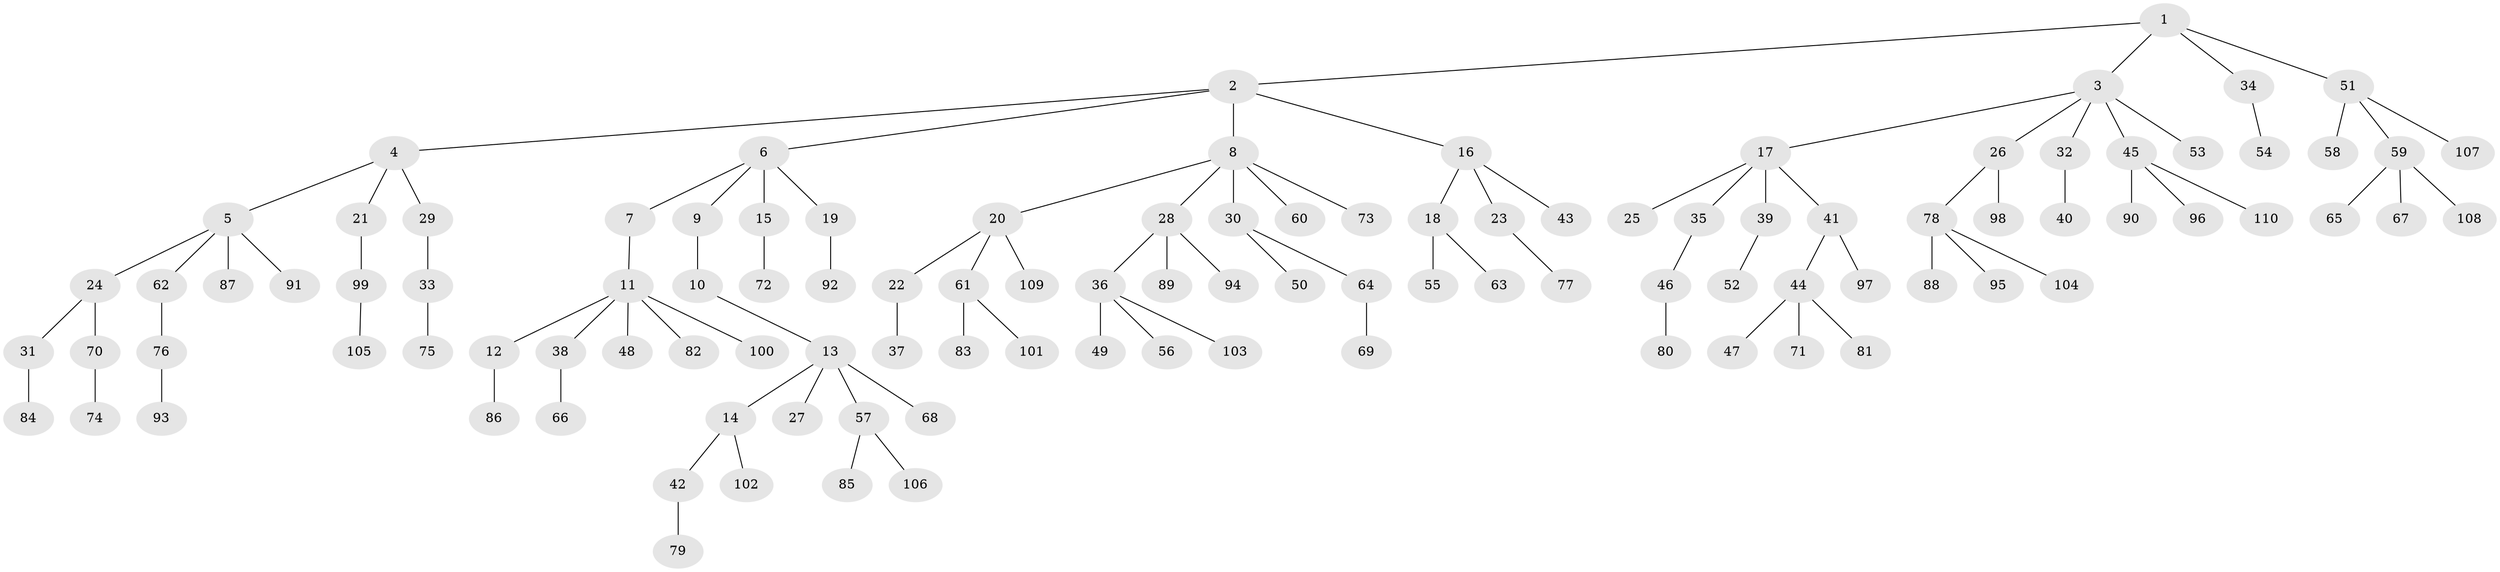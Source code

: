 // coarse degree distribution, {7: 0.025974025974025976, 6: 0.025974025974025976, 4: 0.07792207792207792, 5: 0.03896103896103896, 2: 0.19480519480519481, 3: 0.05194805194805195, 1: 0.5844155844155844}
// Generated by graph-tools (version 1.1) at 2025/19/03/04/25 18:19:06]
// undirected, 110 vertices, 109 edges
graph export_dot {
graph [start="1"]
  node [color=gray90,style=filled];
  1;
  2;
  3;
  4;
  5;
  6;
  7;
  8;
  9;
  10;
  11;
  12;
  13;
  14;
  15;
  16;
  17;
  18;
  19;
  20;
  21;
  22;
  23;
  24;
  25;
  26;
  27;
  28;
  29;
  30;
  31;
  32;
  33;
  34;
  35;
  36;
  37;
  38;
  39;
  40;
  41;
  42;
  43;
  44;
  45;
  46;
  47;
  48;
  49;
  50;
  51;
  52;
  53;
  54;
  55;
  56;
  57;
  58;
  59;
  60;
  61;
  62;
  63;
  64;
  65;
  66;
  67;
  68;
  69;
  70;
  71;
  72;
  73;
  74;
  75;
  76;
  77;
  78;
  79;
  80;
  81;
  82;
  83;
  84;
  85;
  86;
  87;
  88;
  89;
  90;
  91;
  92;
  93;
  94;
  95;
  96;
  97;
  98;
  99;
  100;
  101;
  102;
  103;
  104;
  105;
  106;
  107;
  108;
  109;
  110;
  1 -- 2;
  1 -- 3;
  1 -- 34;
  1 -- 51;
  2 -- 4;
  2 -- 6;
  2 -- 8;
  2 -- 16;
  3 -- 17;
  3 -- 26;
  3 -- 32;
  3 -- 45;
  3 -- 53;
  4 -- 5;
  4 -- 21;
  4 -- 29;
  5 -- 24;
  5 -- 62;
  5 -- 87;
  5 -- 91;
  6 -- 7;
  6 -- 9;
  6 -- 15;
  6 -- 19;
  7 -- 11;
  8 -- 20;
  8 -- 28;
  8 -- 30;
  8 -- 60;
  8 -- 73;
  9 -- 10;
  10 -- 13;
  11 -- 12;
  11 -- 38;
  11 -- 48;
  11 -- 82;
  11 -- 100;
  12 -- 86;
  13 -- 14;
  13 -- 27;
  13 -- 57;
  13 -- 68;
  14 -- 42;
  14 -- 102;
  15 -- 72;
  16 -- 18;
  16 -- 23;
  16 -- 43;
  17 -- 25;
  17 -- 35;
  17 -- 39;
  17 -- 41;
  18 -- 55;
  18 -- 63;
  19 -- 92;
  20 -- 22;
  20 -- 61;
  20 -- 109;
  21 -- 99;
  22 -- 37;
  23 -- 77;
  24 -- 31;
  24 -- 70;
  26 -- 78;
  26 -- 98;
  28 -- 36;
  28 -- 89;
  28 -- 94;
  29 -- 33;
  30 -- 50;
  30 -- 64;
  31 -- 84;
  32 -- 40;
  33 -- 75;
  34 -- 54;
  35 -- 46;
  36 -- 49;
  36 -- 56;
  36 -- 103;
  38 -- 66;
  39 -- 52;
  41 -- 44;
  41 -- 97;
  42 -- 79;
  44 -- 47;
  44 -- 71;
  44 -- 81;
  45 -- 90;
  45 -- 96;
  45 -- 110;
  46 -- 80;
  51 -- 58;
  51 -- 59;
  51 -- 107;
  57 -- 85;
  57 -- 106;
  59 -- 65;
  59 -- 67;
  59 -- 108;
  61 -- 83;
  61 -- 101;
  62 -- 76;
  64 -- 69;
  70 -- 74;
  76 -- 93;
  78 -- 88;
  78 -- 95;
  78 -- 104;
  99 -- 105;
}
